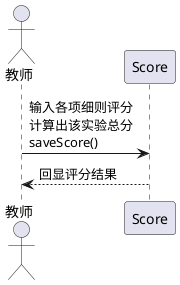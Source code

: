 @startuml
Actor 教师 as tea
Participant Score

tea -> Score :输入各项细则评分\n计算出该实验总分\nsaveScore()
Score --> tea :回显评分结果
@enduml